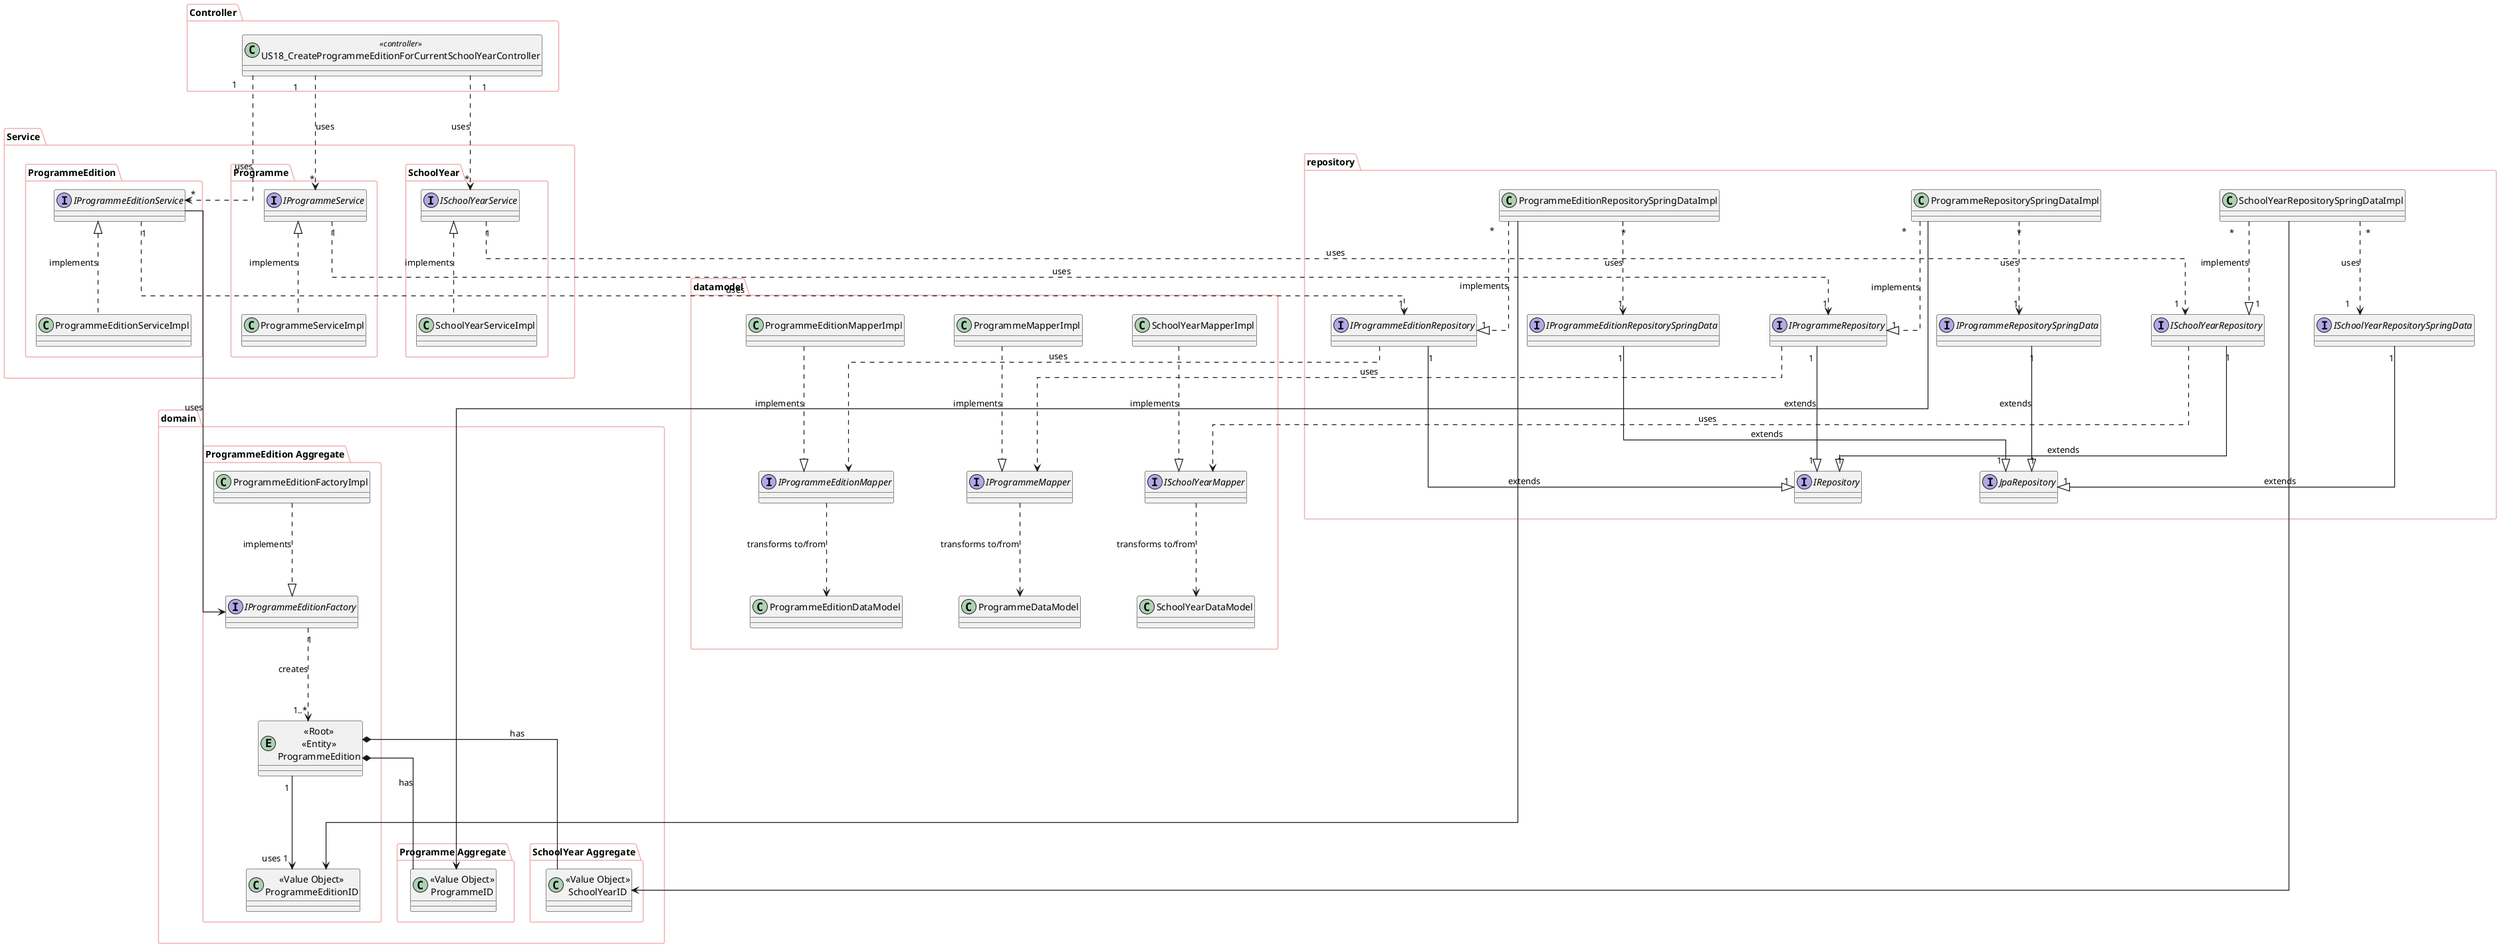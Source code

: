 @startuml

skinparam ranksep 140
skinparam nodesep 75
skinparam packageBorderColor #F0B0B0
skinparam arrowThickness 1.2
skinparam linetype ortho
top to bottom direction

together {
    package Controller {
        class US18_CreateProgrammeEditionForCurrentSchoolYearController <<controller>>
    }
}

together {
    package Service {
        package SchoolYear {
            class SchoolYearServiceImpl
            interface ISchoolYearService
        }

        package Programme {
            class ProgrammeServiceImpl
            interface IProgrammeService
        }

        package ProgrammeEdition {
            class ProgrammeEditionServiceImpl
            interface IProgrammeEditionService
        }
    }
}


package repository {
    interface JpaRepository
    interface IRepository

    together {
        class SchoolYearRepositorySpringDataImpl
        interface ISchoolYearRepository
        interface ISchoolYearRepositorySpringData
    }

    together {
        class ProgrammeRepositorySpringDataImpl
        interface IProgrammeRepository
        interface IProgrammeRepositorySpringData
    }

    together {
        class ProgrammeEditionRepositorySpringDataImpl
        interface IProgrammeEditionRepository
        interface IProgrammeEditionRepositorySpringData
    }
}

package datamodel {
    together {
        interface ISchoolYearMapper
        class SchoolYearMapperImpl
        class SchoolYearDataModel
    }

    together {
        interface IProgrammeMapper
        class ProgrammeMapperImpl
        class ProgrammeDataModel
    }

    together {
        interface IProgrammeEditionMapper
        class ProgrammeEditionMapperImpl
        class ProgrammeEditionDataModel
    }
}

package domain {
    package "SchoolYear Aggregate" {
        class "<<Value Object>>\nSchoolYearID"
    }

    package "Programme Aggregate" {
        class "<<Value Object>>\nProgrammeID"
    }

    package "ProgrammeEdition Aggregate" {
        entity "<<Root>>\n<<Entity>>\nProgrammeEdition"
        class "<<Value Object>>\nProgrammeEditionID"
        interface IProgrammeEditionFactory
        class ProgrammeEditionFactoryImpl
    }
}

' Layout constraints - force vertical alignment
Controller -[hidden]d-> Service
Service -[hidden]d-> repository
Service -[hidden]d-> datamodel

' Force repository and datamodel to be side by side
repository -[hidden]r- datamodel

' Force domain to be directly below repository and datamodel
repository -[hidden]d-> domain
datamodel -[hidden]d-> domain

SchoolYearRepositorySpringDataImpl -[hidden]d-> SchoolYearServiceImpl

' Controller uses Services Interfaces
US18_CreateProgrammeEditionForCurrentSchoolYearController "1" ..> "*" ISchoolYearService : uses
US18_CreateProgrammeEditionForCurrentSchoolYearController "1" ..> "*" IProgrammeEditionService : uses
US18_CreateProgrammeEditionForCurrentSchoolYearController "1" ..> "*" IProgrammeService : uses

' Services implement interfaces
SchoolYearServiceImpl .up.|> ISchoolYearService : implements
ProgrammeEditionServiceImpl .up.|> IProgrammeEditionService : implements
ProgrammeServiceImpl .up.|> IProgrammeService : implements

'RepositoriesSpring implements IRepositoriesSpring
'SchoolYear
SchoolYearRepositorySpringDataImpl "*" ..|> "1" ISchoolYearRepository : implements
SchoolYearRepositorySpringDataImpl "*" ..> "1" ISchoolYearRepositorySpringData : uses
ISchoolYearRepositorySpringData "1" --|> "1" JpaRepository : extends
ISchoolYearRepository "1" --|> "1" IRepository : extends

'ProgrammeEdition
ProgrammeEditionRepositorySpringDataImpl "*" ..|> "1" IProgrammeEditionRepository : implements
ProgrammeEditionRepositorySpringDataImpl "*" ..> "1" IProgrammeEditionRepositorySpringData : uses
IProgrammeEditionRepositorySpringData "1" --|> "1" JpaRepository : extends
IProgrammeEditionRepository "1" --|> "1" IRepository : extends

'Programme
ProgrammeRepositorySpringDataImpl "*" ..|> "1" IProgrammeRepository : implements
ProgrammeRepositorySpringDataImpl "*" ..> "1" IProgrammeRepositorySpringData : uses
IProgrammeRepositorySpringData "1" --|> "1" JpaRepository : extends
IProgrammeRepository "1" --|> "1" IRepository : extends


'Services Uses Repository
ISchoolYearService "1" ..> "1" ISchoolYearRepository : uses
IProgrammeEditionService "1" ..> "1" IProgrammeEditionRepository : uses
IProgrammeService "1" ..> "1" IProgrammeRepository : uses

'Mappers & DataModels
SchoolYearMapperImpl ..|> ISchoolYearMapper : implements
ISchoolYearMapper ..> SchoolYearDataModel : transforms to/from
ProgrammeMapperImpl ..|> IProgrammeMapper : implements
IProgrammeMapper ..> ProgrammeDataModel : transforms to/from
ProgrammeEditionMapperImpl ..|> IProgrammeEditionMapper : implements
IProgrammeEditionMapper ..> ProgrammeEditionDataModel : transforms to/from

'Repository & Mapper
ISchoolYearRepository ..> ISchoolYearMapper : uses
IProgrammeRepository ..> IProgrammeMapper : uses
IProgrammeEditionRepository ..> IProgrammeEditionMapper : uses

'Repository & ID's
SchoolYearRepositorySpringDataImpl --> "<<Value Object>>\nSchoolYearID"
ProgrammeRepositorySpringDataImpl --> "<<Value Object>>\nProgrammeID"
ProgrammeEditionRepositorySpringDataImpl --> "<<Value Object>>\nProgrammeEditionID"

'Services Uses Factory
IProgrammeEditionService -down-> IProgrammeEditionFactory: uses


'Domain
'ProgrammeEdition
IProgrammeEditionFactory "1" ..> "1..*" "<<Root>>\n<<Entity>>\nProgrammeEdition" : creates
ProgrammeEditionFactoryImpl ..|> IProgrammeEditionFactory: implements
"<<Root>>\n<<Entity>>\nProgrammeEdition" "1" --> "uses 1" "<<Value Object>>\nProgrammeEditionID"

"<<Root>>\n<<Entity>>\nProgrammeEdition" *-- "<<Value Object>>\nSchoolYearID": has
"<<Root>>\n<<Entity>>\nProgrammeEdition" *-- "<<Value Object>>\nProgrammeID": has





@enduml